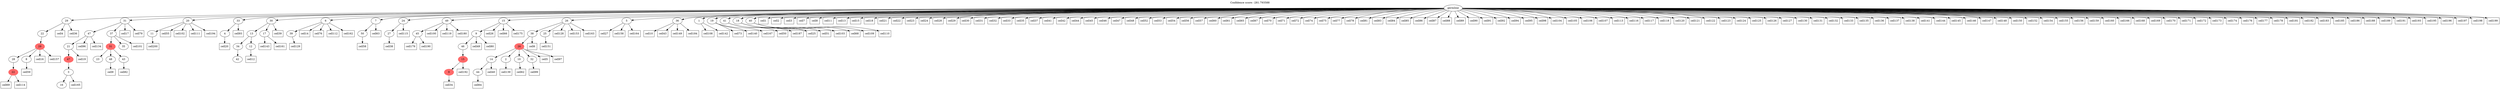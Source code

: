 digraph g {
	"56" -> "57";
	"57" [color=indianred1, style=filled, label="22"];
	"54" -> "55";
	"55" [label="8"];
	"54" -> "56";
	"56" [label="28"];
	"53" -> "54";
	"54" [color=indianred1, style=filled, label="29"];
	"52" -> "53";
	"53" [label="22"];
	"50" -> "51";
	"51" [label="16"];
	"49" -> "50";
	"50" [label="3"];
	"48" -> "49";
	"49" [color=indianred1, style=filled, label="47"];
	"47" -> "48";
	"48" [label="21"];
	"42" -> "43";
	"43" [label="23"];
	"42" -> "44";
	"44" [label="48"];
	"42" -> "45";
	"45" [label="43"];
	"41" -> "42";
	"42" [color=indianred1, style=filled, label="31"];
	"41" -> "46";
	"46" [label="35"];
	"40" -> "41";
	"41" [label="37"];
	"40" -> "47";
	"47" [label="47"];
	"38" -> "39";
	"39" [label="11"];
	"36" -> "37";
	"37" [label="4"];
	"31" -> "32";
	"32" [label="42"];
	"29" -> "30";
	"30" [label="12"];
	"29" -> "31";
	"31" [label="34"];
	"28" -> "29";
	"29" [label="13"];
	"28" -> "33";
	"33" [label="17"];
	"26" -> "27";
	"27" [label="39"];
	"23" -> "24";
	"24" [label="50"];
	"19" -> "20";
	"20" [label="27"];
	"17" -> "18";
	"18" [label="45"];
	"14" -> "15";
	"15" [color=indianred1, style=filled, label="9"];
	"13" -> "14";
	"14" [color=indianred1, style=filled, label="15"];
	"12" -> "13";
	"13" [label="46"];
	"11" -> "12";
	"12" [label="9"];
	"7" -> "8";
	"8" [label="44"];
	"5" -> "6";
	"6" [label="2"];
	"5" -> "7";
	"7" [label="14"];
	"5" -> "9";
	"9" [label="10"];
	"5" -> "10";
	"10" [label="32"];
	"4" -> "5";
	"5" [color=indianred1, style=filled, label="26"];
	"2" -> "3";
	"3" [label="25"];
	"2" -> "4";
	"4" [label="38"];
	"0" -> "1";
	"1" [label="5"];
	"0" -> "2";
	"2" [label="26"];
	"0" -> "11";
	"11" [label="15"];
	"0" -> "16";
	"16" [label="36"];
	"0" -> "17";
	"17" [label="49"];
	"0" -> "19";
	"19" [label="24"];
	"0" -> "21";
	"21" [label="1"];
	"0" -> "22";
	"22" [label="19"];
	"0" -> "23";
	"23" [label="7"];
	"0" -> "25";
	"25" [label="41"];
	"0" -> "26";
	"26" [label="6"];
	"0" -> "28";
	"28" [label="30"];
	"0" -> "34";
	"34" [label="18"];
	"0" -> "35";
	"35" [label="40"];
	"0" -> "36";
	"36" [label="33"];
	"0" -> "38";
	"38" [label="20"];
	"0" -> "40";
	"40" [label="31"];
	"0" -> "52";
	"52" [label="29"];
	"0" [label="germline"];
	"0" -> "cell1";
	"cell1" [shape=box];
	"0" -> "cell2";
	"cell2" [shape=box];
	"0" -> "cell3";
	"cell3" [shape=box];
	"52" -> "cell4";
	"cell4" [shape=box];
	"5" -> "cell5";
	"cell5" [shape=box];
	"4" -> "cell6";
	"cell6" [shape=box];
	"0" -> "cell7";
	"cell7" [shape=box];
	"0" -> "cell8";
	"cell8" [shape=box];
	"44" -> "cell9";
	"cell9" [shape=box];
	"16" -> "cell10";
	"cell10" [shape=box];
	"0" -> "cell11";
	"cell11" [shape=box];
	"30" -> "cell12";
	"cell12" [shape=box];
	"0" -> "cell13";
	"cell13" [shape=box];
	"26" -> "cell14";
	"cell14" [shape=box];
	"0" -> "cell15";
	"cell15" [shape=box];
	"54" -> "cell16";
	"cell16" [shape=box];
	"40" -> "cell17";
	"cell17" [shape=box];
	"0" -> "cell18";
	"cell18" [shape=box];
	"48" -> "cell19";
	"cell19" [shape=box];
	"37" -> "cell20";
	"cell20" [shape=box];
	"0" -> "cell21";
	"cell21" [shape=box];
	"0" -> "cell22";
	"cell22" [shape=box];
	"0" -> "cell23";
	"cell23" [shape=box];
	"0" -> "cell24";
	"cell24" [shape=box];
	"34" -> "cell25";
	"cell25" [shape=box];
	"11" -> "cell26";
	"cell26" [shape=box];
	"1" -> "cell27";
	"cell27" [shape=box];
	"0" -> "cell28";
	"cell28" [shape=box];
	"0" -> "cell29";
	"cell29" [shape=box];
	"0" -> "cell30";
	"cell30" [shape=box];
	"0" -> "cell31";
	"cell31" [shape=box];
	"0" -> "cell32";
	"cell32" [shape=box];
	"0" -> "cell33";
	"cell33" [shape=box];
	"15" -> "cell34";
	"cell34" [shape=box];
	"0" -> "cell35";
	"cell35" [shape=box];
	"52" -> "cell36";
	"cell36" [shape=box];
	"0" -> "cell37";
	"cell37" [shape=box];
	"20" -> "cell38";
	"cell38" [shape=box];
	"28" -> "cell39";
	"cell39" [shape=box];
	"7" -> "cell40";
	"cell40" [shape=box];
	"0" -> "cell41";
	"cell41" [shape=box];
	"0" -> "cell42";
	"cell42" [shape=box];
	"16" -> "cell43";
	"cell43" [shape=box];
	"0" -> "cell44";
	"cell44" [shape=box];
	"0" -> "cell45";
	"cell45" [shape=box];
	"0" -> "cell46";
	"cell46" [shape=box];
	"0" -> "cell47";
	"cell47" [shape=box];
	"0" -> "cell48";
	"cell48" [shape=box];
	"12" -> "cell49";
	"cell49" [shape=box];
	"25" -> "cell50";
	"cell50" [shape=box];
	"34" -> "cell51";
	"cell51" [shape=box];
	"0" -> "cell52";
	"cell52" [shape=box];
	"0" -> "cell53";
	"cell53" [shape=box];
	"0" -> "cell54";
	"cell54" [shape=box];
	"38" -> "cell55";
	"cell55" [shape=box];
	"0" -> "cell56";
	"cell56" [shape=box];
	"0" -> "cell57";
	"cell57" [shape=box];
	"24" -> "cell58";
	"cell58" [shape=box];
	"55" -> "cell59";
	"cell59" [shape=box];
	"0" -> "cell60";
	"cell60" [shape=box];
	"0" -> "cell61";
	"cell61" [shape=box];
	"9" -> "cell62";
	"cell62" [shape=box];
	"23" -> "cell63";
	"cell63" [shape=box];
	"8" -> "cell64";
	"cell64" [shape=box];
	"0" -> "cell65";
	"cell65" [shape=box];
	"11" -> "cell66";
	"cell66" [shape=box];
	"0" -> "cell67";
	"cell67" [shape=box];
	"35" -> "cell68";
	"cell68" [shape=box];
	"57" -> "cell69";
	"cell69" [shape=box];
	"0" -> "cell70";
	"cell70" [shape=box];
	"0" -> "cell71";
	"cell71" [shape=box];
	"0" -> "cell72";
	"cell72" [shape=box];
	"22" -> "cell73";
	"cell73" [shape=box];
	"0" -> "cell74";
	"cell74" [shape=box];
	"0" -> "cell75";
	"cell75" [shape=box];
	"26" -> "cell76";
	"cell76" [shape=box];
	"0" -> "cell77";
	"cell77" [shape=box];
	"0" -> "cell78";
	"cell78" [shape=box];
	"40" -> "cell79";
	"cell79" [shape=box];
	"12" -> "cell80";
	"cell80" [shape=box];
	"0" -> "cell81";
	"cell81" [shape=box];
	"45" -> "cell82";
	"cell82" [shape=box];
	"0" -> "cell83";
	"cell83" [shape=box];
	"0" -> "cell84";
	"cell84" [shape=box];
	"0" -> "cell85";
	"cell85" [shape=box];
	"0" -> "cell86";
	"cell86" [shape=box];
	"0" -> "cell87";
	"cell87" [shape=box];
	"0" -> "cell88";
	"cell88" [shape=box];
	"0" -> "cell89";
	"cell89" [shape=box];
	"0" -> "cell90";
	"cell90" [shape=box];
	"0" -> "cell91";
	"cell91" [shape=box];
	"0" -> "cell92";
	"cell92" [shape=box];
	"36" -> "cell93";
	"cell93" [shape=box];
	"0" -> "cell94";
	"cell94" [shape=box];
	"0" -> "cell95";
	"cell95" [shape=box];
	"47" -> "cell96";
	"cell96" [shape=box];
	"5" -> "cell97";
	"cell97" [shape=box];
	"0" -> "cell98";
	"cell98" [shape=box];
	"10" -> "cell99";
	"cell99" [shape=box];
	"17" -> "cell100";
	"cell100" [shape=box];
	"41" -> "cell101";
	"cell101" [shape=box];
	"38" -> "cell102";
	"cell102" [shape=box];
	"34" -> "cell103";
	"cell103" [shape=box];
	"0" -> "cell104";
	"cell104" [shape=box];
	"0" -> "cell105";
	"cell105" [shape=box];
	"0" -> "cell106";
	"cell106" [shape=box];
	"0" -> "cell107";
	"cell107" [shape=box];
	"21" -> "cell108";
	"cell108" [shape=box];
	"35" -> "cell109";
	"cell109" [shape=box];
	"35" -> "cell110";
	"cell110" [shape=box];
	"38" -> "cell111";
	"cell111" [shape=box];
	"26" -> "cell112";
	"cell112" [shape=box];
	"0" -> "cell113";
	"cell113" [shape=box];
	"57" -> "cell114";
	"cell114" [shape=box];
	"19" -> "cell115";
	"cell115" [shape=box];
	"0" -> "cell116";
	"cell116" [shape=box];
	"0" -> "cell117";
	"cell117" [shape=box];
	"0" -> "cell118";
	"cell118" [shape=box];
	"17" -> "cell119";
	"cell119" [shape=box];
	"0" -> "cell120";
	"cell120" [shape=box];
	"0" -> "cell121";
	"cell121" [shape=box];
	"0" -> "cell122";
	"cell122" [shape=box];
	"0" -> "cell123";
	"cell123" [shape=box];
	"0" -> "cell124";
	"cell124" [shape=box];
	"0" -> "cell125";
	"cell125" [shape=box];
	"0" -> "cell126";
	"cell126" [shape=box];
	"0" -> "cell127";
	"cell127" [shape=box];
	"2" -> "cell128";
	"cell128" [shape=box];
	"27" -> "cell129";
	"cell129" [shape=box];
	"0" -> "cell130";
	"cell130" [shape=box];
	"0" -> "cell131";
	"cell131" [shape=box];
	"0" -> "cell132";
	"cell132" [shape=box];
	"0" -> "cell133";
	"cell133" [shape=box];
	"47" -> "cell134";
	"cell134" [shape=box];
	"0" -> "cell135";
	"cell135" [shape=box];
	"0" -> "cell136";
	"cell136" [shape=box];
	"0" -> "cell137";
	"cell137" [shape=box];
	"0" -> "cell138";
	"cell138" [shape=box];
	"6" -> "cell139";
	"cell139" [shape=box];
	"22" -> "cell140";
	"cell140" [shape=box];
	"0" -> "cell141";
	"cell141" [shape=box];
	"21" -> "cell142";
	"cell142" [shape=box];
	"33" -> "cell143";
	"cell143" [shape=box];
	"0" -> "cell144";
	"cell144" [shape=box];
	"0" -> "cell145";
	"cell145" [shape=box];
	"0" -> "cell146";
	"cell146" [shape=box];
	"0" -> "cell147";
	"cell147" [shape=box];
	"0" -> "cell148";
	"cell148" [shape=box];
	"16" -> "cell149";
	"cell149" [shape=box];
	"0" -> "cell150";
	"cell150" [shape=box];
	"3" -> "cell151";
	"cell151" [shape=box];
	"0" -> "cell152";
	"cell152" [shape=box];
	"2" -> "cell153";
	"cell153" [shape=box];
	"0" -> "cell154";
	"cell154" [shape=box];
	"0" -> "cell155";
	"cell155" [shape=box];
	"0" -> "cell156";
	"cell156" [shape=box];
	"54" -> "cell157";
	"cell157" [shape=box];
	"1" -> "cell158";
	"cell158" [shape=box];
	"0" -> "cell159";
	"cell159" [shape=box];
	"0" -> "cell160";
	"cell160" [shape=box];
	"33" -> "cell161";
	"cell161" [shape=box];
	"26" -> "cell162";
	"cell162" [shape=box];
	"2" -> "cell163";
	"cell163" [shape=box];
	"1" -> "cell164";
	"cell164" [shape=box];
	"50" -> "cell165";
	"cell165" [shape=box];
	"0" -> "cell166";
	"cell166" [shape=box];
	"22" -> "cell167";
	"cell167" [shape=box];
	"0" -> "cell168";
	"cell168" [shape=box];
	"0" -> "cell169";
	"cell169" [shape=box];
	"0" -> "cell170";
	"cell170" [shape=box];
	"0" -> "cell171";
	"cell171" [shape=box];
	"0" -> "cell172";
	"cell172" [shape=box];
	"0" -> "cell173";
	"cell173" [shape=box];
	"0" -> "cell174";
	"cell174" [shape=box];
	"11" -> "cell175";
	"cell175" [shape=box];
	"0" -> "cell176";
	"cell176" [shape=box];
	"0" -> "cell177";
	"cell177" [shape=box];
	"0" -> "cell178";
	"cell178" [shape=box];
	"18" -> "cell179";
	"cell179" [shape=box];
	"17" -> "cell180";
	"cell180" [shape=box];
	"0" -> "cell181";
	"cell181" [shape=box];
	"0" -> "cell182";
	"cell182" [shape=box];
	"0" -> "cell183";
	"cell183" [shape=box];
	"16" -> "cell184";
	"cell184" [shape=box];
	"0" -> "cell185";
	"cell185" [shape=box];
	"0" -> "cell186";
	"cell186" [shape=box];
	"25" -> "cell187";
	"cell187" [shape=box];
	"0" -> "cell188";
	"cell188" [shape=box];
	"0" -> "cell189";
	"cell189" [shape=box];
	"18" -> "cell190";
	"cell190" [shape=box];
	"0" -> "cell191";
	"cell191" [shape=box];
	"14" -> "cell192";
	"cell192" [shape=box];
	"0" -> "cell193";
	"cell193" [shape=box];
	"38" -> "cell194";
	"cell194" [shape=box];
	"0" -> "cell195";
	"cell195" [shape=box];
	"0" -> "cell196";
	"cell196" [shape=box];
	"0" -> "cell197";
	"cell197" [shape=box];
	"0" -> "cell198";
	"cell198" [shape=box];
	"0" -> "cell199";
	"cell199" [shape=box];
	"39" -> "cell200";
	"cell200" [shape=box];
	labelloc="t";
	label="Confidence score: -281.793588";
}
